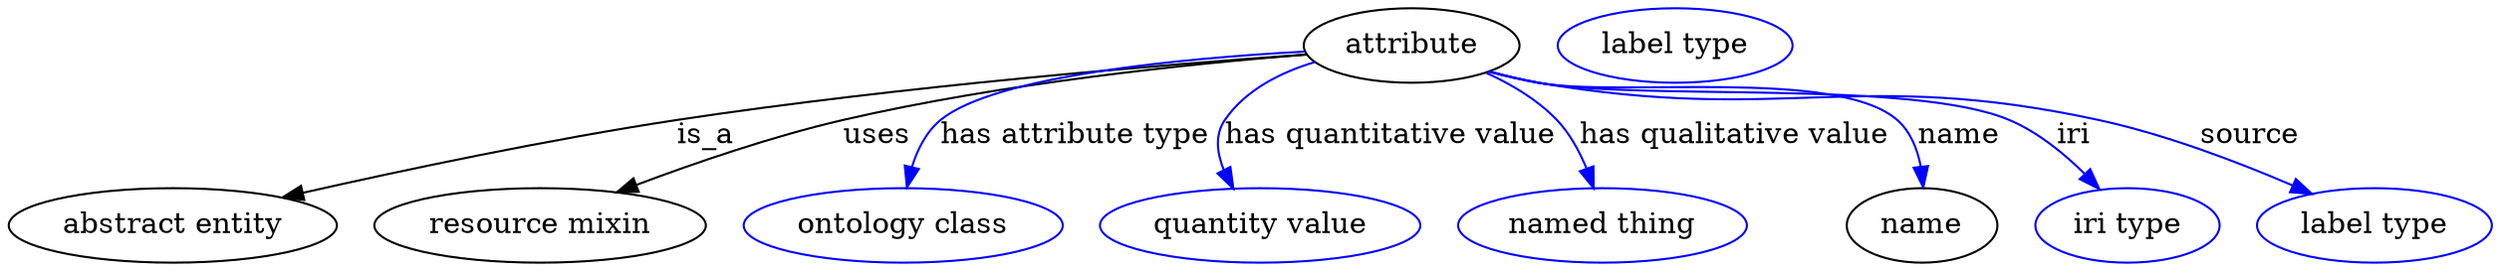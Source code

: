 digraph {
	graph [bb="0,0,969.94,123"];
	node [label="\N"];
	attribute	 [height=0.5,
		label=attribute,
		pos="549.44,105",
		width=1.1193];
	"abstract entity"	 [height=0.5,
		pos="60.445,18",
		width=1.679];
	attribute -> "abstract entity"	 [label=is_a,
		lp="276.44,61.5",
		pos="e,106.07,30.02 509.72,101.38 454.6,96.04 351.96,84.928 265.44,69 204.27,57.738 189.76,51.184 129.44,36 125.07,34.899 120.55,33.747 \
116,32.581"];
	"resource mixin"	 [height=0.5,
		pos="202.44,18",
		width=1.7693];
	attribute -> "resource mixin"	 [label=uses,
		lp="348.44,61.5",
		pos="e,236.81,33.225 510.08,100.7 466.95,95.439 395.98,85.191 336.44,69 305.67,60.63 272.13,47.862 246.31,37.196"];
	"has attribute type"	 [color=blue,
		height=0.5,
		label="ontology class",
		pos="345.44,18",
		width=1.7151];
	attribute -> "has attribute type"	 [color=blue,
		label="has attribute type",
		lp="425.44,61.5",
		pos="e,352.73,36.007 510.16,100.28 466.53,94.425 399.45,83.431 378.44,69 369.74,63.016 362.79,53.904 357.56,45.029",
		style=solid];
	"has quantitative value"	 [color=blue,
		height=0.5,
		label="quantity value",
		pos="486.44,18",
		width=1.6971];
	attribute -> "has quantitative value"	 [color=blue,
		label="has quantitative value",
		lp="538.94,61.5",
		pos="e,478.48,36.176 514.75,95.749 501.3,90.283 487.27,81.832 479.44,69 475.3,62.21 474.89,53.977 476.11,46.125",
		style=solid];
	"has qualitative value"	 [color=blue,
		height=0.5,
		label="named thing",
		pos="620.44,18",
		width=1.5346];
	attribute -> "has qualitative value"	 [color=blue,
		label="has qualitative value",
		lp="663.44,61.5",
		pos="e,615.21,36.257 574.03,90.737 582.6,84.851 591.74,77.425 598.44,69 603.91,62.134 608.27,53.705 611.62,45.692",
		style=solid];
	name	 [height=0.5,
		pos="739.44,18",
		width=0.84854];
	attribute -> name	 [color=blue,
		label=name,
		lp="748.94,61.5",
		pos="e,738.46,36.215 579.82,92.966 586.23,90.739 593,88.61 599.44,87 626.46,80.25 702.25,87.054 723.44,69 730.17,63.268 734.11,54.74 \
736.4,46.29",
		style=solid];
	iri	 [color=blue,
		height=0.5,
		label="iri type",
		pos="824.44,18",
		width=1.011];
	attribute -> iri	 [color=blue,
		label=iri,
		lp="797.94,61.5",
		pos="e,811.15,34.779 579.5,92.868 585.99,90.62 592.88,88.508 599.44,87 673.06,70.086 699.55,99.966 768.44,69 782.02,62.9 794.53,52.228 \
804.27,42.218",
		style=solid];
	source	 [color=blue,
		height=0.5,
		label="label type",
		pos="924.44,18",
		width=1.2638];
	attribute -> source	 [color=blue,
		label=source,
		lp="869.44,61.5",
		pos="e,897.7,32.79 579.21,92.859 585.78,90.582 592.78,88.461 599.44,87 690.52,67.042 718.11,92.072 808.44,69 836.42,61.855 866.2,48.63 \
888.58,37.439",
		style=solid];
	attribute_name	 [color=blue,
		height=0.5,
		label="label type",
		pos="653.44,105",
		width=1.2638];
}
